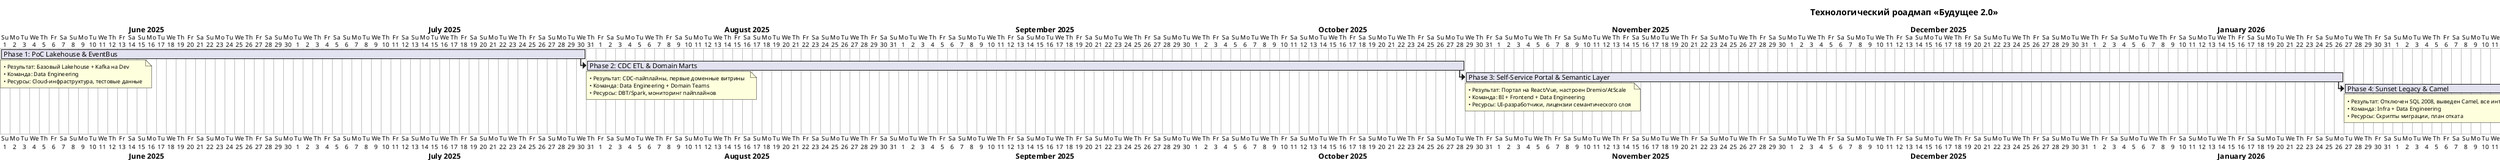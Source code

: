 @startgantt
Project starts 2025-06-01
title Технологический роадмап «Будущее 2.0»

[Phase 1: PoC Lakehouse & EventBus] as [P1] lasts 60 days
note bottom
  • Результат: Базовый Lakehouse + Kafka на Dev  
  • Команда: Data Engineering  
  • Ресурсы: Cloud-инфраструктура, тестовые данные
end note

[Phase 2: CDC ETL & Domain Marts] as [P2] starts at [P1]'s end and lasts 90 days
note bottom
  • Результат: CDC-пайплайны, первые доменные витрины  
  • Команда: Data Engineering + Domain Teams  
  • Ресурсы: DBT/Spark, мониторинг пайплайнов
end note

[Phase 3: Self-Service Portal & Semantic Layer] as [P3] starts at [P2]'s end and lasts 90 days
note bottom
  • Результат: Портал на React/Vue, настроен Dremio/AtScale  
  • Команда: BI + Frontend + Data Engineering  
  • Ресурсы: UI-разработчики, лицензии семантического слоя
end note

[Phase 4: Sunset Legacy & Camel] as [P4] starts at [P3]'s end and lasts 60 days
note bottom
  • Результат: Отключен SQL 2008, выведен Camel, все интеграции на EventBus  
  • Команда: Infra + Data Engineering  
  • Ресурсы: Скрипты миграции, план отката
end note

[Phase 5: Real-time Analytics & Governance] as [P5] starts at [P4]'s end and lasts 90 days
note bottom
  • Результат: Near-real-time отчёты, внедрены RBAC, аудит, шифрование  
  • Команда: Security + Data Engineering + Domain Teams  
  • Ресурсы: Инструменты аудита, ключи шифрования
end note
@endgantt